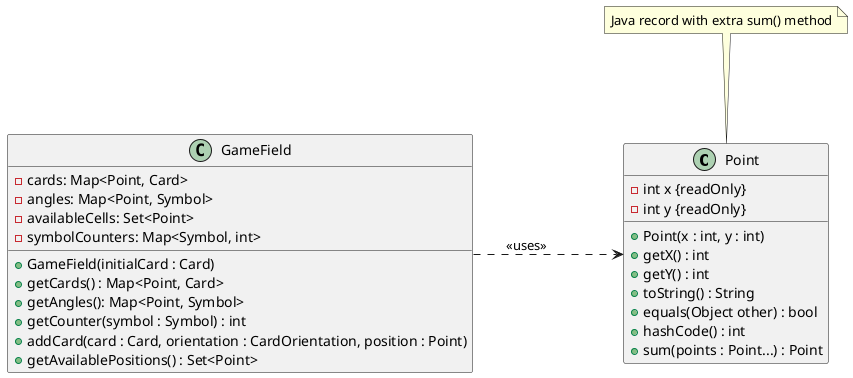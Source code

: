@startuml
skinparam linetype ortho
skinparam nodesep 150
skinparam ranksep 100
!startsub GAMEFIELD
class Point
{
    - int x {readOnly}
    - int y {readOnly}
    + Point(x : int, y : int)
    + getX() : int
    + getY() : int
    + toString() : String
    + equals(Object other) : bool
    + hashCode() : int
    + sum(points : Point...) : Point
}

note "Java record with extra sum() method" as N1
N1 .. Point

class GameField{
    - cards: Map<Point, Card>
    - angles: Map<Point, Symbol>
    - availableCells: Set<Point>
    - symbolCounters: Map<Symbol, int>

    + GameField(initialCard : Card)
    + getCards() : Map<Point, Card>
    + getAngles(): Map<Point, Symbol>
    + getCounter(symbol : Symbol) : int
    + addCard(card : Card, orientation : CardOrientation, position : Point)
    + getAvailablePositions() : Set<Point>
}
GameField .r..> Point : <<uses>>
!endsub



@enduml